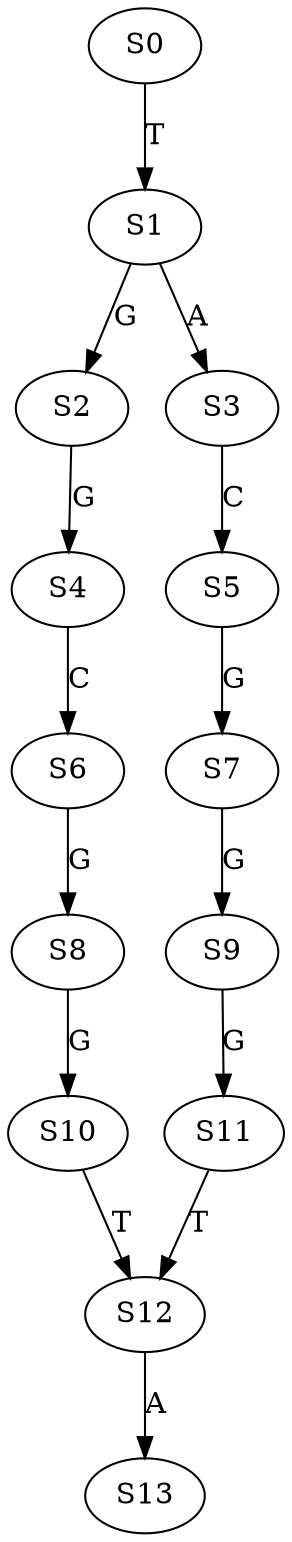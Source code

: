 strict digraph  {
	S0 -> S1 [ label = T ];
	S1 -> S2 [ label = G ];
	S1 -> S3 [ label = A ];
	S2 -> S4 [ label = G ];
	S3 -> S5 [ label = C ];
	S4 -> S6 [ label = C ];
	S5 -> S7 [ label = G ];
	S6 -> S8 [ label = G ];
	S7 -> S9 [ label = G ];
	S8 -> S10 [ label = G ];
	S9 -> S11 [ label = G ];
	S10 -> S12 [ label = T ];
	S11 -> S12 [ label = T ];
	S12 -> S13 [ label = A ];
}
